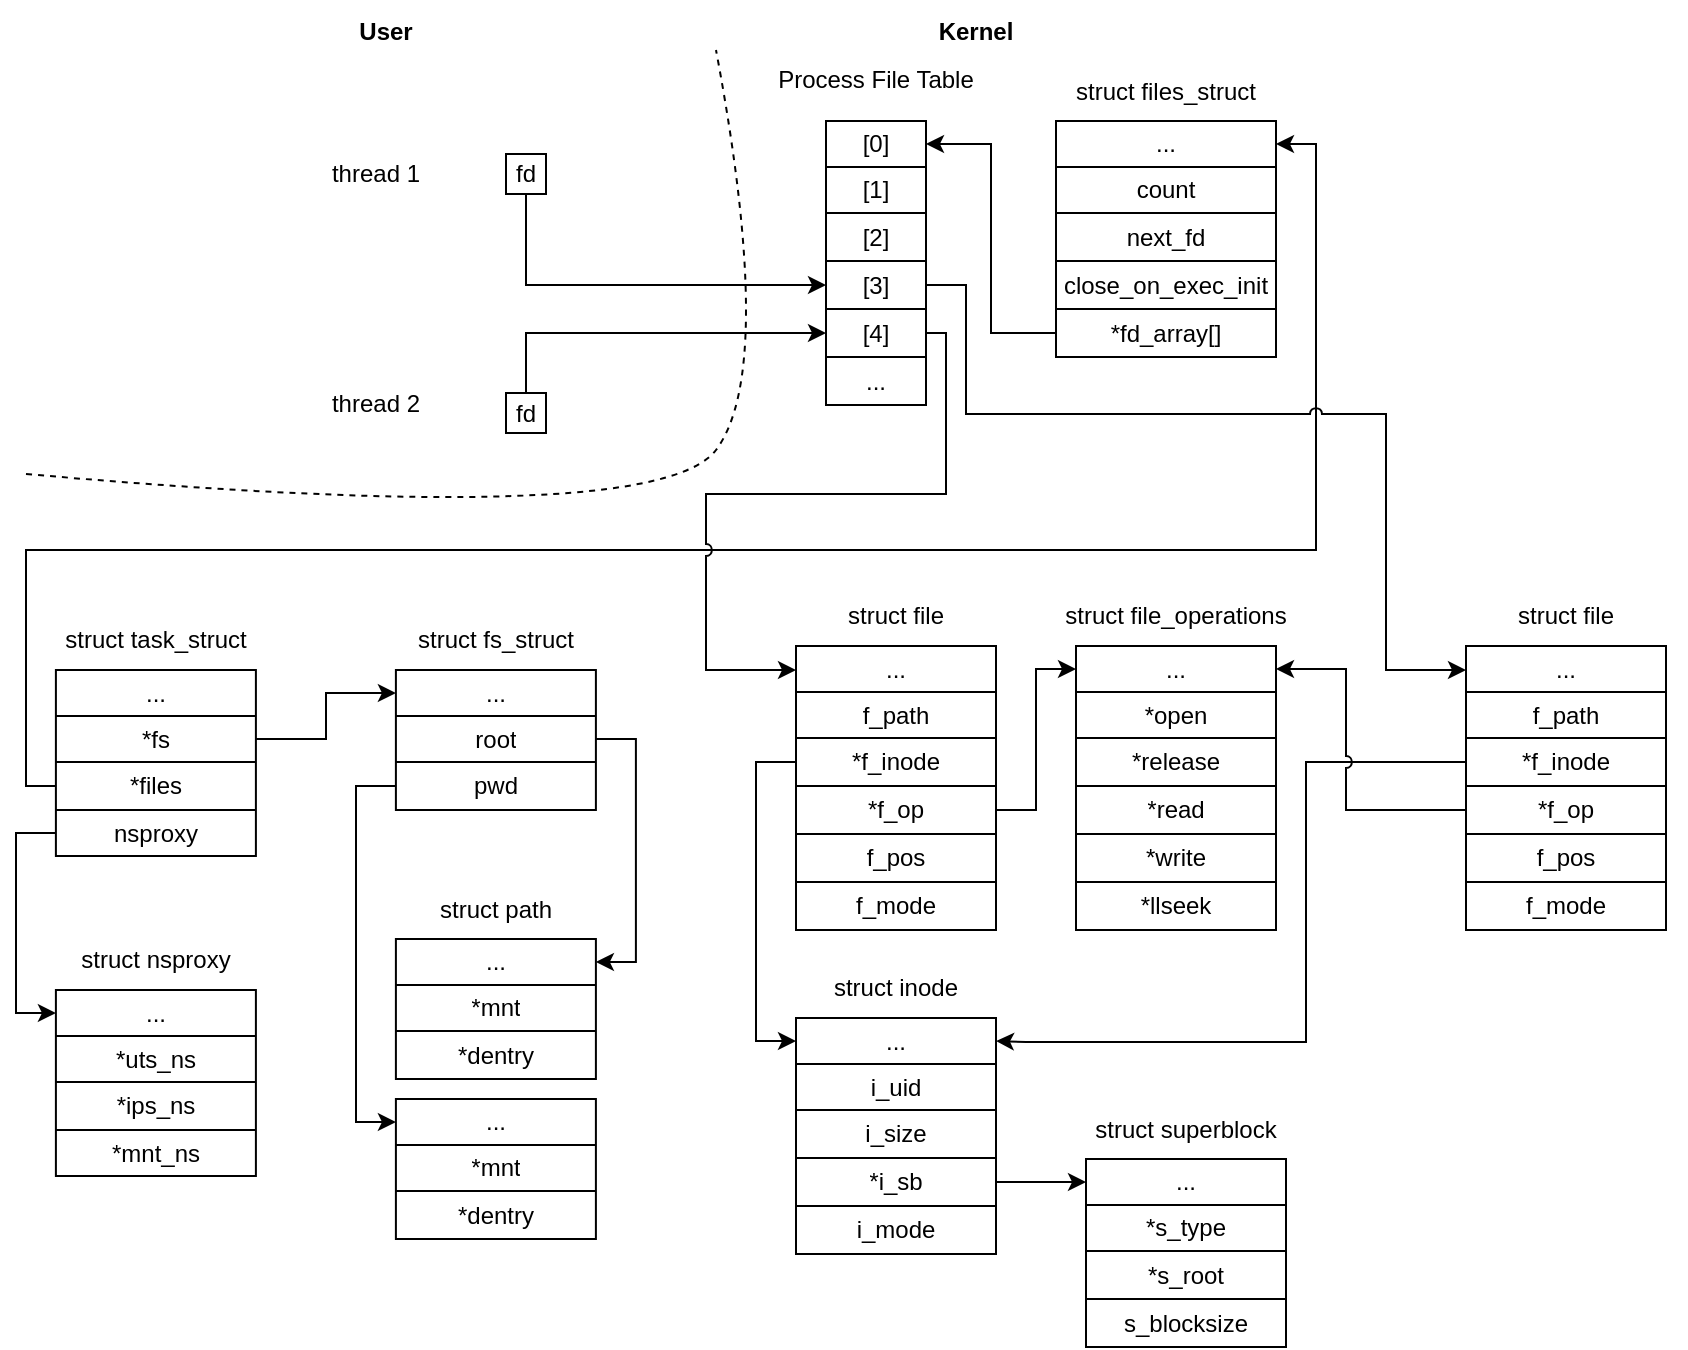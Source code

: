 <mxfile version="15.6.8" type="device"><diagram id="lR-8ZH4MJ4SmTnKjZWL9" name="Page-1"><mxGraphModel dx="595" dy="762" grid="1" gridSize="10" guides="1" tooltips="1" connect="1" arrows="1" fold="1" page="1" pageScale="1" pageWidth="827" pageHeight="1169" math="0" shadow="0"><root><mxCell id="0"/><mxCell id="1" parent="0"/><mxCell id="jBVqWGTFBtlpZ11zpMWf-3" value="" style="shape=table;html=1;whiteSpace=wrap;startSize=0;container=1;collapsible=0;childLayout=tableLayout;" vertex="1" parent="1"><mxGeometry x="974.95" y="358" width="100" height="93" as="geometry"/></mxCell><mxCell id="jBVqWGTFBtlpZ11zpMWf-4" style="shape=tableRow;horizontal=0;startSize=0;swimlaneHead=0;swimlaneBody=0;top=0;left=0;bottom=0;right=0;collapsible=0;dropTarget=0;fillColor=none;points=[[0,0.5],[1,0.5]];portConstraint=eastwest;" vertex="1" parent="jBVqWGTFBtlpZ11zpMWf-3"><mxGeometry width="100" height="23" as="geometry"/></mxCell><mxCell id="jBVqWGTFBtlpZ11zpMWf-5" value="..." style="shape=partialRectangle;html=1;whiteSpace=wrap;connectable=0;fillColor=none;top=0;left=0;bottom=0;right=0;overflow=hidden;" vertex="1" parent="jBVqWGTFBtlpZ11zpMWf-4"><mxGeometry width="100" height="23" as="geometry"><mxRectangle width="100" height="23" as="alternateBounds"/></mxGeometry></mxCell><mxCell id="jBVqWGTFBtlpZ11zpMWf-6" value="" style="shape=tableRow;horizontal=0;startSize=0;swimlaneHead=0;swimlaneBody=0;top=0;left=0;bottom=0;right=0;collapsible=0;dropTarget=0;fillColor=none;points=[[0,0.5],[1,0.5]];portConstraint=eastwest;" vertex="1" parent="jBVqWGTFBtlpZ11zpMWf-3"><mxGeometry y="23" width="100" height="23" as="geometry"/></mxCell><mxCell id="jBVqWGTFBtlpZ11zpMWf-7" value="*fs" style="shape=partialRectangle;html=1;whiteSpace=wrap;connectable=0;fillColor=none;top=0;left=0;bottom=0;right=0;overflow=hidden;" vertex="1" parent="jBVqWGTFBtlpZ11zpMWf-6"><mxGeometry width="100" height="23" as="geometry"><mxRectangle width="100" height="23" as="alternateBounds"/></mxGeometry></mxCell><mxCell id="jBVqWGTFBtlpZ11zpMWf-8" value="" style="shape=tableRow;horizontal=0;startSize=0;swimlaneHead=0;swimlaneBody=0;top=0;left=0;bottom=0;right=0;collapsible=0;dropTarget=0;fillColor=none;points=[[0,0.5],[1,0.5]];portConstraint=eastwest;" vertex="1" parent="jBVqWGTFBtlpZ11zpMWf-3"><mxGeometry y="46" width="100" height="24" as="geometry"/></mxCell><mxCell id="jBVqWGTFBtlpZ11zpMWf-9" value="*files" style="shape=partialRectangle;html=1;whiteSpace=wrap;connectable=0;fillColor=none;top=0;left=0;bottom=0;right=0;overflow=hidden;" vertex="1" parent="jBVqWGTFBtlpZ11zpMWf-8"><mxGeometry width="100" height="24" as="geometry"><mxRectangle width="100" height="24" as="alternateBounds"/></mxGeometry></mxCell><mxCell id="jBVqWGTFBtlpZ11zpMWf-10" value="" style="shape=tableRow;horizontal=0;startSize=0;swimlaneHead=0;swimlaneBody=0;top=0;left=0;bottom=0;right=0;collapsible=0;dropTarget=0;fillColor=none;points=[[0,0.5],[1,0.5]];portConstraint=eastwest;" vertex="1" parent="jBVqWGTFBtlpZ11zpMWf-3"><mxGeometry y="70" width="100" height="23" as="geometry"/></mxCell><mxCell id="jBVqWGTFBtlpZ11zpMWf-11" value="nsproxy" style="shape=partialRectangle;html=1;whiteSpace=wrap;connectable=0;fillColor=none;top=0;left=0;bottom=0;right=0;overflow=hidden;" vertex="1" parent="jBVqWGTFBtlpZ11zpMWf-10"><mxGeometry width="100" height="23" as="geometry"><mxRectangle width="100" height="23" as="alternateBounds"/></mxGeometry></mxCell><mxCell id="jBVqWGTFBtlpZ11zpMWf-12" value="struct task_struct" style="text;html=1;strokeColor=none;fillColor=none;align=center;verticalAlign=middle;whiteSpace=wrap;rounded=0;" vertex="1" parent="1"><mxGeometry x="964.95" y="328" width="120" height="30" as="geometry"/></mxCell><mxCell id="jBVqWGTFBtlpZ11zpMWf-13" value="" style="shape=table;html=1;whiteSpace=wrap;startSize=0;container=1;collapsible=0;childLayout=tableLayout;" vertex="1" parent="1"><mxGeometry x="974.95" y="518" width="100" height="93" as="geometry"/></mxCell><mxCell id="jBVqWGTFBtlpZ11zpMWf-14" style="shape=tableRow;horizontal=0;startSize=0;swimlaneHead=0;swimlaneBody=0;top=0;left=0;bottom=0;right=0;collapsible=0;dropTarget=0;fillColor=none;points=[[0,0.5],[1,0.5]];portConstraint=eastwest;" vertex="1" parent="jBVqWGTFBtlpZ11zpMWf-13"><mxGeometry width="100" height="23" as="geometry"/></mxCell><mxCell id="jBVqWGTFBtlpZ11zpMWf-15" value="..." style="shape=partialRectangle;html=1;whiteSpace=wrap;connectable=0;fillColor=none;top=0;left=0;bottom=0;right=0;overflow=hidden;" vertex="1" parent="jBVqWGTFBtlpZ11zpMWf-14"><mxGeometry width="100" height="23" as="geometry"><mxRectangle width="100" height="23" as="alternateBounds"/></mxGeometry></mxCell><mxCell id="jBVqWGTFBtlpZ11zpMWf-16" value="" style="shape=tableRow;horizontal=0;startSize=0;swimlaneHead=0;swimlaneBody=0;top=0;left=0;bottom=0;right=0;collapsible=0;dropTarget=0;fillColor=none;points=[[0,0.5],[1,0.5]];portConstraint=eastwest;" vertex="1" parent="jBVqWGTFBtlpZ11zpMWf-13"><mxGeometry y="23" width="100" height="23" as="geometry"/></mxCell><mxCell id="jBVqWGTFBtlpZ11zpMWf-17" value="*uts_ns" style="shape=partialRectangle;html=1;whiteSpace=wrap;connectable=0;fillColor=none;top=0;left=0;bottom=0;right=0;overflow=hidden;" vertex="1" parent="jBVqWGTFBtlpZ11zpMWf-16"><mxGeometry width="100" height="23" as="geometry"><mxRectangle width="100" height="23" as="alternateBounds"/></mxGeometry></mxCell><mxCell id="jBVqWGTFBtlpZ11zpMWf-18" value="" style="shape=tableRow;horizontal=0;startSize=0;swimlaneHead=0;swimlaneBody=0;top=0;left=0;bottom=0;right=0;collapsible=0;dropTarget=0;fillColor=none;points=[[0,0.5],[1,0.5]];portConstraint=eastwest;" vertex="1" parent="jBVqWGTFBtlpZ11zpMWf-13"><mxGeometry y="46" width="100" height="24" as="geometry"/></mxCell><mxCell id="jBVqWGTFBtlpZ11zpMWf-19" value="*ips_ns" style="shape=partialRectangle;html=1;whiteSpace=wrap;connectable=0;fillColor=none;top=0;left=0;bottom=0;right=0;overflow=hidden;" vertex="1" parent="jBVqWGTFBtlpZ11zpMWf-18"><mxGeometry width="100" height="24" as="geometry"><mxRectangle width="100" height="24" as="alternateBounds"/></mxGeometry></mxCell><mxCell id="jBVqWGTFBtlpZ11zpMWf-20" value="" style="shape=tableRow;horizontal=0;startSize=0;swimlaneHead=0;swimlaneBody=0;top=0;left=0;bottom=0;right=0;collapsible=0;dropTarget=0;fillColor=none;points=[[0,0.5],[1,0.5]];portConstraint=eastwest;" vertex="1" parent="jBVqWGTFBtlpZ11zpMWf-13"><mxGeometry y="70" width="100" height="23" as="geometry"/></mxCell><mxCell id="jBVqWGTFBtlpZ11zpMWf-21" value="*mnt_ns" style="shape=partialRectangle;html=1;whiteSpace=wrap;connectable=0;fillColor=none;top=0;left=0;bottom=0;right=0;overflow=hidden;" vertex="1" parent="jBVqWGTFBtlpZ11zpMWf-20"><mxGeometry width="100" height="23" as="geometry"><mxRectangle width="100" height="23" as="alternateBounds"/></mxGeometry></mxCell><mxCell id="jBVqWGTFBtlpZ11zpMWf-22" value="struct nsproxy" style="text;html=1;strokeColor=none;fillColor=none;align=center;verticalAlign=middle;whiteSpace=wrap;rounded=0;" vertex="1" parent="1"><mxGeometry x="964.95" y="488" width="120" height="30" as="geometry"/></mxCell><mxCell id="jBVqWGTFBtlpZ11zpMWf-23" style="edgeStyle=orthogonalEdgeStyle;rounded=0;orthogonalLoop=1;jettySize=auto;html=1;entryX=0;entryY=0.5;entryDx=0;entryDy=0;" edge="1" parent="1" source="jBVqWGTFBtlpZ11zpMWf-10" target="jBVqWGTFBtlpZ11zpMWf-14"><mxGeometry relative="1" as="geometry"/></mxCell><mxCell id="jBVqWGTFBtlpZ11zpMWf-24" value="" style="shape=table;html=1;whiteSpace=wrap;startSize=0;container=1;collapsible=0;childLayout=tableLayout;" vertex="1" parent="1"><mxGeometry x="1144.95" y="358" width="100" height="70" as="geometry"/></mxCell><mxCell id="jBVqWGTFBtlpZ11zpMWf-25" style="shape=tableRow;horizontal=0;startSize=0;swimlaneHead=0;swimlaneBody=0;top=0;left=0;bottom=0;right=0;collapsible=0;dropTarget=0;fillColor=none;points=[[0,0.5],[1,0.5]];portConstraint=eastwest;" vertex="1" parent="jBVqWGTFBtlpZ11zpMWf-24"><mxGeometry width="100" height="23" as="geometry"/></mxCell><mxCell id="jBVqWGTFBtlpZ11zpMWf-26" value="..." style="shape=partialRectangle;html=1;whiteSpace=wrap;connectable=0;fillColor=none;top=0;left=0;bottom=0;right=0;overflow=hidden;" vertex="1" parent="jBVqWGTFBtlpZ11zpMWf-25"><mxGeometry width="100" height="23" as="geometry"><mxRectangle width="100" height="23" as="alternateBounds"/></mxGeometry></mxCell><mxCell id="jBVqWGTFBtlpZ11zpMWf-27" value="" style="shape=tableRow;horizontal=0;startSize=0;swimlaneHead=0;swimlaneBody=0;top=0;left=0;bottom=0;right=0;collapsible=0;dropTarget=0;fillColor=none;points=[[0,0.5],[1,0.5]];portConstraint=eastwest;" vertex="1" parent="jBVqWGTFBtlpZ11zpMWf-24"><mxGeometry y="23" width="100" height="23" as="geometry"/></mxCell><mxCell id="jBVqWGTFBtlpZ11zpMWf-28" value="root" style="shape=partialRectangle;html=1;whiteSpace=wrap;connectable=0;fillColor=none;top=0;left=0;bottom=0;right=0;overflow=hidden;" vertex="1" parent="jBVqWGTFBtlpZ11zpMWf-27"><mxGeometry width="100" height="23" as="geometry"><mxRectangle width="100" height="23" as="alternateBounds"/></mxGeometry></mxCell><mxCell id="jBVqWGTFBtlpZ11zpMWf-29" value="" style="shape=tableRow;horizontal=0;startSize=0;swimlaneHead=0;swimlaneBody=0;top=0;left=0;bottom=0;right=0;collapsible=0;dropTarget=0;fillColor=none;points=[[0,0.5],[1,0.5]];portConstraint=eastwest;" vertex="1" parent="jBVqWGTFBtlpZ11zpMWf-24"><mxGeometry y="46" width="100" height="24" as="geometry"/></mxCell><mxCell id="jBVqWGTFBtlpZ11zpMWf-30" value="pwd" style="shape=partialRectangle;html=1;whiteSpace=wrap;connectable=0;fillColor=none;top=0;left=0;bottom=0;right=0;overflow=hidden;" vertex="1" parent="jBVqWGTFBtlpZ11zpMWf-29"><mxGeometry width="100" height="24" as="geometry"><mxRectangle width="100" height="24" as="alternateBounds"/></mxGeometry></mxCell><mxCell id="jBVqWGTFBtlpZ11zpMWf-31" value="struct fs_struct" style="text;html=1;strokeColor=none;fillColor=none;align=center;verticalAlign=middle;whiteSpace=wrap;rounded=0;" vertex="1" parent="1"><mxGeometry x="1134.95" y="328" width="120" height="30" as="geometry"/></mxCell><mxCell id="jBVqWGTFBtlpZ11zpMWf-32" style="edgeStyle=orthogonalEdgeStyle;rounded=0;orthogonalLoop=1;jettySize=auto;html=1;entryX=0;entryY=0.5;entryDx=0;entryDy=0;" edge="1" parent="1" source="jBVqWGTFBtlpZ11zpMWf-6" target="jBVqWGTFBtlpZ11zpMWf-25"><mxGeometry relative="1" as="geometry"/></mxCell><mxCell id="jBVqWGTFBtlpZ11zpMWf-33" value="" style="shape=table;html=1;whiteSpace=wrap;startSize=0;container=1;collapsible=0;childLayout=tableLayout;" vertex="1" parent="1"><mxGeometry x="1144.95" y="492.5" width="100" height="70" as="geometry"/></mxCell><mxCell id="jBVqWGTFBtlpZ11zpMWf-34" style="shape=tableRow;horizontal=0;startSize=0;swimlaneHead=0;swimlaneBody=0;top=0;left=0;bottom=0;right=0;collapsible=0;dropTarget=0;fillColor=none;points=[[0,0.5],[1,0.5]];portConstraint=eastwest;" vertex="1" parent="jBVqWGTFBtlpZ11zpMWf-33"><mxGeometry width="100" height="23" as="geometry"/></mxCell><mxCell id="jBVqWGTFBtlpZ11zpMWf-35" value="..." style="shape=partialRectangle;html=1;whiteSpace=wrap;connectable=0;fillColor=none;top=0;left=0;bottom=0;right=0;overflow=hidden;" vertex="1" parent="jBVqWGTFBtlpZ11zpMWf-34"><mxGeometry width="100" height="23" as="geometry"><mxRectangle width="100" height="23" as="alternateBounds"/></mxGeometry></mxCell><mxCell id="jBVqWGTFBtlpZ11zpMWf-36" value="" style="shape=tableRow;horizontal=0;startSize=0;swimlaneHead=0;swimlaneBody=0;top=0;left=0;bottom=0;right=0;collapsible=0;dropTarget=0;fillColor=none;points=[[0,0.5],[1,0.5]];portConstraint=eastwest;" vertex="1" parent="jBVqWGTFBtlpZ11zpMWf-33"><mxGeometry y="23" width="100" height="23" as="geometry"/></mxCell><mxCell id="jBVqWGTFBtlpZ11zpMWf-37" value="*mnt" style="shape=partialRectangle;html=1;whiteSpace=wrap;connectable=0;fillColor=none;top=0;left=0;bottom=0;right=0;overflow=hidden;" vertex="1" parent="jBVqWGTFBtlpZ11zpMWf-36"><mxGeometry width="100" height="23" as="geometry"><mxRectangle width="100" height="23" as="alternateBounds"/></mxGeometry></mxCell><mxCell id="jBVqWGTFBtlpZ11zpMWf-38" value="" style="shape=tableRow;horizontal=0;startSize=0;swimlaneHead=0;swimlaneBody=0;top=0;left=0;bottom=0;right=0;collapsible=0;dropTarget=0;fillColor=none;points=[[0,0.5],[1,0.5]];portConstraint=eastwest;" vertex="1" parent="jBVqWGTFBtlpZ11zpMWf-33"><mxGeometry y="46" width="100" height="24" as="geometry"/></mxCell><mxCell id="jBVqWGTFBtlpZ11zpMWf-39" value="*dentry" style="shape=partialRectangle;html=1;whiteSpace=wrap;connectable=0;fillColor=none;top=0;left=0;bottom=0;right=0;overflow=hidden;" vertex="1" parent="jBVqWGTFBtlpZ11zpMWf-38"><mxGeometry width="100" height="24" as="geometry"><mxRectangle width="100" height="24" as="alternateBounds"/></mxGeometry></mxCell><mxCell id="jBVqWGTFBtlpZ11zpMWf-40" value="struct path" style="text;html=1;strokeColor=none;fillColor=none;align=center;verticalAlign=middle;whiteSpace=wrap;rounded=0;" vertex="1" parent="1"><mxGeometry x="1134.95" y="462.5" width="120" height="30" as="geometry"/></mxCell><mxCell id="jBVqWGTFBtlpZ11zpMWf-41" value="" style="shape=table;html=1;whiteSpace=wrap;startSize=0;container=1;collapsible=0;childLayout=tableLayout;" vertex="1" parent="1"><mxGeometry x="1144.95" y="572.5" width="100" height="70" as="geometry"/></mxCell><mxCell id="jBVqWGTFBtlpZ11zpMWf-42" style="shape=tableRow;horizontal=0;startSize=0;swimlaneHead=0;swimlaneBody=0;top=0;left=0;bottom=0;right=0;collapsible=0;dropTarget=0;fillColor=none;points=[[0,0.5],[1,0.5]];portConstraint=eastwest;" vertex="1" parent="jBVqWGTFBtlpZ11zpMWf-41"><mxGeometry width="100" height="23" as="geometry"/></mxCell><mxCell id="jBVqWGTFBtlpZ11zpMWf-43" value="..." style="shape=partialRectangle;html=1;whiteSpace=wrap;connectable=0;fillColor=none;top=0;left=0;bottom=0;right=0;overflow=hidden;" vertex="1" parent="jBVqWGTFBtlpZ11zpMWf-42"><mxGeometry width="100" height="23" as="geometry"><mxRectangle width="100" height="23" as="alternateBounds"/></mxGeometry></mxCell><mxCell id="jBVqWGTFBtlpZ11zpMWf-44" value="" style="shape=tableRow;horizontal=0;startSize=0;swimlaneHead=0;swimlaneBody=0;top=0;left=0;bottom=0;right=0;collapsible=0;dropTarget=0;fillColor=none;points=[[0,0.5],[1,0.5]];portConstraint=eastwest;" vertex="1" parent="jBVqWGTFBtlpZ11zpMWf-41"><mxGeometry y="23" width="100" height="23" as="geometry"/></mxCell><mxCell id="jBVqWGTFBtlpZ11zpMWf-45" value="*mnt" style="shape=partialRectangle;html=1;whiteSpace=wrap;connectable=0;fillColor=none;top=0;left=0;bottom=0;right=0;overflow=hidden;" vertex="1" parent="jBVqWGTFBtlpZ11zpMWf-44"><mxGeometry width="100" height="23" as="geometry"><mxRectangle width="100" height="23" as="alternateBounds"/></mxGeometry></mxCell><mxCell id="jBVqWGTFBtlpZ11zpMWf-46" value="" style="shape=tableRow;horizontal=0;startSize=0;swimlaneHead=0;swimlaneBody=0;top=0;left=0;bottom=0;right=0;collapsible=0;dropTarget=0;fillColor=none;points=[[0,0.5],[1,0.5]];portConstraint=eastwest;" vertex="1" parent="jBVqWGTFBtlpZ11zpMWf-41"><mxGeometry y="46" width="100" height="24" as="geometry"/></mxCell><mxCell id="jBVqWGTFBtlpZ11zpMWf-47" value="*dentry" style="shape=partialRectangle;html=1;whiteSpace=wrap;connectable=0;fillColor=none;top=0;left=0;bottom=0;right=0;overflow=hidden;" vertex="1" parent="jBVqWGTFBtlpZ11zpMWf-46"><mxGeometry width="100" height="24" as="geometry"><mxRectangle width="100" height="24" as="alternateBounds"/></mxGeometry></mxCell><mxCell id="jBVqWGTFBtlpZ11zpMWf-48" value="" style="shape=table;html=1;whiteSpace=wrap;startSize=0;container=1;collapsible=0;childLayout=tableLayout;" vertex="1" parent="1"><mxGeometry x="1475" y="83.5" width="110" height="118" as="geometry"/></mxCell><mxCell id="jBVqWGTFBtlpZ11zpMWf-49" style="shape=tableRow;horizontal=0;startSize=0;swimlaneHead=0;swimlaneBody=0;top=0;left=0;bottom=0;right=0;collapsible=0;dropTarget=0;fillColor=none;points=[[0,0.5],[1,0.5]];portConstraint=eastwest;" vertex="1" parent="jBVqWGTFBtlpZ11zpMWf-48"><mxGeometry width="110" height="23" as="geometry"/></mxCell><mxCell id="jBVqWGTFBtlpZ11zpMWf-50" value="..." style="shape=partialRectangle;html=1;whiteSpace=wrap;connectable=0;fillColor=none;top=0;left=0;bottom=0;right=0;overflow=hidden;" vertex="1" parent="jBVqWGTFBtlpZ11zpMWf-49"><mxGeometry width="110" height="23" as="geometry"><mxRectangle width="110" height="23" as="alternateBounds"/></mxGeometry></mxCell><mxCell id="jBVqWGTFBtlpZ11zpMWf-51" value="" style="shape=tableRow;horizontal=0;startSize=0;swimlaneHead=0;swimlaneBody=0;top=0;left=0;bottom=0;right=0;collapsible=0;dropTarget=0;fillColor=none;points=[[0,0.5],[1,0.5]];portConstraint=eastwest;" vertex="1" parent="jBVqWGTFBtlpZ11zpMWf-48"><mxGeometry y="23" width="110" height="23" as="geometry"/></mxCell><mxCell id="jBVqWGTFBtlpZ11zpMWf-52" value="count" style="shape=partialRectangle;html=1;whiteSpace=wrap;connectable=0;fillColor=none;top=0;left=0;bottom=0;right=0;overflow=hidden;" vertex="1" parent="jBVqWGTFBtlpZ11zpMWf-51"><mxGeometry width="110" height="23" as="geometry"><mxRectangle width="110" height="23" as="alternateBounds"/></mxGeometry></mxCell><mxCell id="jBVqWGTFBtlpZ11zpMWf-53" value="" style="shape=tableRow;horizontal=0;startSize=0;swimlaneHead=0;swimlaneBody=0;top=0;left=0;bottom=0;right=0;collapsible=0;dropTarget=0;fillColor=none;points=[[0,0.5],[1,0.5]];portConstraint=eastwest;" vertex="1" parent="jBVqWGTFBtlpZ11zpMWf-48"><mxGeometry y="46" width="110" height="24" as="geometry"/></mxCell><mxCell id="jBVqWGTFBtlpZ11zpMWf-54" value="next_fd" style="shape=partialRectangle;html=1;whiteSpace=wrap;connectable=0;fillColor=none;top=0;left=0;bottom=0;right=0;overflow=hidden;" vertex="1" parent="jBVqWGTFBtlpZ11zpMWf-53"><mxGeometry width="110" height="24" as="geometry"><mxRectangle width="110" height="24" as="alternateBounds"/></mxGeometry></mxCell><mxCell id="jBVqWGTFBtlpZ11zpMWf-55" style="shape=tableRow;horizontal=0;startSize=0;swimlaneHead=0;swimlaneBody=0;top=0;left=0;bottom=0;right=0;collapsible=0;dropTarget=0;fillColor=none;points=[[0,0.5],[1,0.5]];portConstraint=eastwest;" vertex="1" parent="jBVqWGTFBtlpZ11zpMWf-48"><mxGeometry y="70" width="110" height="24" as="geometry"/></mxCell><mxCell id="jBVqWGTFBtlpZ11zpMWf-56" value="close_on_exec_init" style="shape=partialRectangle;html=1;whiteSpace=wrap;connectable=0;fillColor=none;top=0;left=0;bottom=0;right=0;overflow=hidden;" vertex="1" parent="jBVqWGTFBtlpZ11zpMWf-55"><mxGeometry width="110" height="24" as="geometry"><mxRectangle width="110" height="24" as="alternateBounds"/></mxGeometry></mxCell><mxCell id="jBVqWGTFBtlpZ11zpMWf-57" style="shape=tableRow;horizontal=0;startSize=0;swimlaneHead=0;swimlaneBody=0;top=0;left=0;bottom=0;right=0;collapsible=0;dropTarget=0;fillColor=none;points=[[0,0.5],[1,0.5]];portConstraint=eastwest;" vertex="1" parent="jBVqWGTFBtlpZ11zpMWf-48"><mxGeometry y="94" width="110" height="24" as="geometry"/></mxCell><mxCell id="jBVqWGTFBtlpZ11zpMWf-58" value="*fd_array[]" style="shape=partialRectangle;html=1;whiteSpace=wrap;connectable=0;fillColor=none;top=0;left=0;bottom=0;right=0;overflow=hidden;" vertex="1" parent="jBVqWGTFBtlpZ11zpMWf-57"><mxGeometry width="110" height="24" as="geometry"><mxRectangle width="110" height="24" as="alternateBounds"/></mxGeometry></mxCell><mxCell id="jBVqWGTFBtlpZ11zpMWf-59" value="struct files_struct" style="text;html=1;strokeColor=none;fillColor=none;align=center;verticalAlign=middle;whiteSpace=wrap;rounded=0;" vertex="1" parent="1"><mxGeometry x="1475" y="53.5" width="110" height="30" as="geometry"/></mxCell><mxCell id="jBVqWGTFBtlpZ11zpMWf-60" value="" style="shape=table;html=1;whiteSpace=wrap;startSize=0;container=1;collapsible=0;childLayout=tableLayout;" vertex="1" parent="1"><mxGeometry x="1345" y="346" width="100" height="142" as="geometry"/></mxCell><mxCell id="jBVqWGTFBtlpZ11zpMWf-61" style="shape=tableRow;horizontal=0;startSize=0;swimlaneHead=0;swimlaneBody=0;top=0;left=0;bottom=0;right=0;collapsible=0;dropTarget=0;fillColor=none;points=[[0,0.5],[1,0.5]];portConstraint=eastwest;" vertex="1" parent="jBVqWGTFBtlpZ11zpMWf-60"><mxGeometry width="100" height="23" as="geometry"/></mxCell><mxCell id="jBVqWGTFBtlpZ11zpMWf-62" value="..." style="shape=partialRectangle;html=1;whiteSpace=wrap;connectable=0;fillColor=none;top=0;left=0;bottom=0;right=0;overflow=hidden;" vertex="1" parent="jBVqWGTFBtlpZ11zpMWf-61"><mxGeometry width="100" height="23" as="geometry"><mxRectangle width="100" height="23" as="alternateBounds"/></mxGeometry></mxCell><mxCell id="jBVqWGTFBtlpZ11zpMWf-63" value="" style="shape=tableRow;horizontal=0;startSize=0;swimlaneHead=0;swimlaneBody=0;top=0;left=0;bottom=0;right=0;collapsible=0;dropTarget=0;fillColor=none;points=[[0,0.5],[1,0.5]];portConstraint=eastwest;" vertex="1" parent="jBVqWGTFBtlpZ11zpMWf-60"><mxGeometry y="23" width="100" height="23" as="geometry"/></mxCell><mxCell id="jBVqWGTFBtlpZ11zpMWf-64" value="f_path" style="shape=partialRectangle;html=1;whiteSpace=wrap;connectable=0;fillColor=none;top=0;left=0;bottom=0;right=0;overflow=hidden;" vertex="1" parent="jBVqWGTFBtlpZ11zpMWf-63"><mxGeometry width="100" height="23" as="geometry"><mxRectangle width="100" height="23" as="alternateBounds"/></mxGeometry></mxCell><mxCell id="jBVqWGTFBtlpZ11zpMWf-65" value="" style="shape=tableRow;horizontal=0;startSize=0;swimlaneHead=0;swimlaneBody=0;top=0;left=0;bottom=0;right=0;collapsible=0;dropTarget=0;fillColor=none;points=[[0,0.5],[1,0.5]];portConstraint=eastwest;" vertex="1" parent="jBVqWGTFBtlpZ11zpMWf-60"><mxGeometry y="46" width="100" height="24" as="geometry"/></mxCell><mxCell id="jBVqWGTFBtlpZ11zpMWf-66" value="*f_inode" style="shape=partialRectangle;html=1;whiteSpace=wrap;connectable=0;fillColor=none;top=0;left=0;bottom=0;right=0;overflow=hidden;" vertex="1" parent="jBVqWGTFBtlpZ11zpMWf-65"><mxGeometry width="100" height="24" as="geometry"><mxRectangle width="100" height="24" as="alternateBounds"/></mxGeometry></mxCell><mxCell id="jBVqWGTFBtlpZ11zpMWf-67" style="shape=tableRow;horizontal=0;startSize=0;swimlaneHead=0;swimlaneBody=0;top=0;left=0;bottom=0;right=0;collapsible=0;dropTarget=0;fillColor=none;points=[[0,0.5],[1,0.5]];portConstraint=eastwest;" vertex="1" parent="jBVqWGTFBtlpZ11zpMWf-60"><mxGeometry y="70" width="100" height="24" as="geometry"/></mxCell><mxCell id="jBVqWGTFBtlpZ11zpMWf-68" value="*f_op" style="shape=partialRectangle;html=1;whiteSpace=wrap;connectable=0;fillColor=none;top=0;left=0;bottom=0;right=0;overflow=hidden;" vertex="1" parent="jBVqWGTFBtlpZ11zpMWf-67"><mxGeometry width="100" height="24" as="geometry"><mxRectangle width="100" height="24" as="alternateBounds"/></mxGeometry></mxCell><mxCell id="jBVqWGTFBtlpZ11zpMWf-69" style="shape=tableRow;horizontal=0;startSize=0;swimlaneHead=0;swimlaneBody=0;top=0;left=0;bottom=0;right=0;collapsible=0;dropTarget=0;fillColor=none;points=[[0,0.5],[1,0.5]];portConstraint=eastwest;" vertex="1" parent="jBVqWGTFBtlpZ11zpMWf-60"><mxGeometry y="94" width="100" height="24" as="geometry"/></mxCell><mxCell id="jBVqWGTFBtlpZ11zpMWf-70" value="f_pos" style="shape=partialRectangle;html=1;whiteSpace=wrap;connectable=0;fillColor=none;top=0;left=0;bottom=0;right=0;overflow=hidden;" vertex="1" parent="jBVqWGTFBtlpZ11zpMWf-69"><mxGeometry width="100" height="24" as="geometry"><mxRectangle width="100" height="24" as="alternateBounds"/></mxGeometry></mxCell><mxCell id="jBVqWGTFBtlpZ11zpMWf-71" style="shape=tableRow;horizontal=0;startSize=0;swimlaneHead=0;swimlaneBody=0;top=0;left=0;bottom=0;right=0;collapsible=0;dropTarget=0;fillColor=none;points=[[0,0.5],[1,0.5]];portConstraint=eastwest;" vertex="1" parent="jBVqWGTFBtlpZ11zpMWf-60"><mxGeometry y="118" width="100" height="24" as="geometry"/></mxCell><mxCell id="jBVqWGTFBtlpZ11zpMWf-72" value="f_mode" style="shape=partialRectangle;html=1;whiteSpace=wrap;connectable=0;fillColor=none;top=0;left=0;bottom=0;right=0;overflow=hidden;" vertex="1" parent="jBVqWGTFBtlpZ11zpMWf-71"><mxGeometry width="100" height="24" as="geometry"><mxRectangle width="100" height="24" as="alternateBounds"/></mxGeometry></mxCell><mxCell id="jBVqWGTFBtlpZ11zpMWf-73" value="struct file" style="text;html=1;strokeColor=none;fillColor=none;align=center;verticalAlign=middle;whiteSpace=wrap;rounded=0;" vertex="1" parent="1"><mxGeometry x="1335" y="316" width="120" height="30" as="geometry"/></mxCell><mxCell id="jBVqWGTFBtlpZ11zpMWf-74" value="" style="shape=table;html=1;whiteSpace=wrap;startSize=0;container=1;collapsible=0;childLayout=tableLayout;" vertex="1" parent="1"><mxGeometry x="1345" y="532" width="100" height="118" as="geometry"/></mxCell><mxCell id="jBVqWGTFBtlpZ11zpMWf-75" style="shape=tableRow;horizontal=0;startSize=0;swimlaneHead=0;swimlaneBody=0;top=0;left=0;bottom=0;right=0;collapsible=0;dropTarget=0;fillColor=none;points=[[0,0.5],[1,0.5]];portConstraint=eastwest;" vertex="1" parent="jBVqWGTFBtlpZ11zpMWf-74"><mxGeometry width="100" height="23" as="geometry"/></mxCell><mxCell id="jBVqWGTFBtlpZ11zpMWf-76" value="..." style="shape=partialRectangle;html=1;whiteSpace=wrap;connectable=0;fillColor=none;top=0;left=0;bottom=0;right=0;overflow=hidden;" vertex="1" parent="jBVqWGTFBtlpZ11zpMWf-75"><mxGeometry width="100" height="23" as="geometry"><mxRectangle width="100" height="23" as="alternateBounds"/></mxGeometry></mxCell><mxCell id="jBVqWGTFBtlpZ11zpMWf-77" value="" style="shape=tableRow;horizontal=0;startSize=0;swimlaneHead=0;swimlaneBody=0;top=0;left=0;bottom=0;right=0;collapsible=0;dropTarget=0;fillColor=none;points=[[0,0.5],[1,0.5]];portConstraint=eastwest;" vertex="1" parent="jBVqWGTFBtlpZ11zpMWf-74"><mxGeometry y="23" width="100" height="23" as="geometry"/></mxCell><mxCell id="jBVqWGTFBtlpZ11zpMWf-78" value="i_uid" style="shape=partialRectangle;html=1;whiteSpace=wrap;connectable=0;fillColor=none;top=0;left=0;bottom=0;right=0;overflow=hidden;" vertex="1" parent="jBVqWGTFBtlpZ11zpMWf-77"><mxGeometry width="100" height="23" as="geometry"><mxRectangle width="100" height="23" as="alternateBounds"/></mxGeometry></mxCell><mxCell id="jBVqWGTFBtlpZ11zpMWf-79" value="" style="shape=tableRow;horizontal=0;startSize=0;swimlaneHead=0;swimlaneBody=0;top=0;left=0;bottom=0;right=0;collapsible=0;dropTarget=0;fillColor=none;points=[[0,0.5],[1,0.5]];portConstraint=eastwest;" vertex="1" parent="jBVqWGTFBtlpZ11zpMWf-74"><mxGeometry y="46" width="100" height="24" as="geometry"/></mxCell><mxCell id="jBVqWGTFBtlpZ11zpMWf-80" value="i_size" style="shape=partialRectangle;html=1;whiteSpace=wrap;connectable=0;fillColor=none;top=0;left=0;bottom=0;right=0;overflow=hidden;" vertex="1" parent="jBVqWGTFBtlpZ11zpMWf-79"><mxGeometry width="100" height="24" as="geometry"><mxRectangle width="100" height="24" as="alternateBounds"/></mxGeometry></mxCell><mxCell id="jBVqWGTFBtlpZ11zpMWf-81" style="shape=tableRow;horizontal=0;startSize=0;swimlaneHead=0;swimlaneBody=0;top=0;left=0;bottom=0;right=0;collapsible=0;dropTarget=0;fillColor=none;points=[[0,0.5],[1,0.5]];portConstraint=eastwest;" vertex="1" parent="jBVqWGTFBtlpZ11zpMWf-74"><mxGeometry y="70" width="100" height="24" as="geometry"/></mxCell><mxCell id="jBVqWGTFBtlpZ11zpMWf-82" value="*i_sb" style="shape=partialRectangle;html=1;whiteSpace=wrap;connectable=0;fillColor=none;top=0;left=0;bottom=0;right=0;overflow=hidden;" vertex="1" parent="jBVqWGTFBtlpZ11zpMWf-81"><mxGeometry width="100" height="24" as="geometry"><mxRectangle width="100" height="24" as="alternateBounds"/></mxGeometry></mxCell><mxCell id="jBVqWGTFBtlpZ11zpMWf-83" style="shape=tableRow;horizontal=0;startSize=0;swimlaneHead=0;swimlaneBody=0;top=0;left=0;bottom=0;right=0;collapsible=0;dropTarget=0;fillColor=none;points=[[0,0.5],[1,0.5]];portConstraint=eastwest;" vertex="1" parent="jBVqWGTFBtlpZ11zpMWf-74"><mxGeometry y="94" width="100" height="24" as="geometry"/></mxCell><mxCell id="jBVqWGTFBtlpZ11zpMWf-84" value="i_mode" style="shape=partialRectangle;html=1;whiteSpace=wrap;connectable=0;fillColor=none;top=0;left=0;bottom=0;right=0;overflow=hidden;" vertex="1" parent="jBVqWGTFBtlpZ11zpMWf-83"><mxGeometry width="100" height="24" as="geometry"><mxRectangle width="100" height="24" as="alternateBounds"/></mxGeometry></mxCell><mxCell id="jBVqWGTFBtlpZ11zpMWf-85" value="struct inode" style="text;html=1;strokeColor=none;fillColor=none;align=center;verticalAlign=middle;whiteSpace=wrap;rounded=0;" vertex="1" parent="1"><mxGeometry x="1335" y="502" width="120" height="30" as="geometry"/></mxCell><mxCell id="jBVqWGTFBtlpZ11zpMWf-86" value="" style="shape=table;html=1;whiteSpace=wrap;startSize=0;container=1;collapsible=0;childLayout=tableLayout;" vertex="1" parent="1"><mxGeometry x="1490" y="602.5" width="100" height="94" as="geometry"/></mxCell><mxCell id="jBVqWGTFBtlpZ11zpMWf-87" style="shape=tableRow;horizontal=0;startSize=0;swimlaneHead=0;swimlaneBody=0;top=0;left=0;bottom=0;right=0;collapsible=0;dropTarget=0;fillColor=none;points=[[0,0.5],[1,0.5]];portConstraint=eastwest;" vertex="1" parent="jBVqWGTFBtlpZ11zpMWf-86"><mxGeometry width="100" height="23" as="geometry"/></mxCell><mxCell id="jBVqWGTFBtlpZ11zpMWf-88" value="..." style="shape=partialRectangle;html=1;whiteSpace=wrap;connectable=0;fillColor=none;top=0;left=0;bottom=0;right=0;overflow=hidden;" vertex="1" parent="jBVqWGTFBtlpZ11zpMWf-87"><mxGeometry width="100" height="23" as="geometry"><mxRectangle width="100" height="23" as="alternateBounds"/></mxGeometry></mxCell><mxCell id="jBVqWGTFBtlpZ11zpMWf-89" value="" style="shape=tableRow;horizontal=0;startSize=0;swimlaneHead=0;swimlaneBody=0;top=0;left=0;bottom=0;right=0;collapsible=0;dropTarget=0;fillColor=none;points=[[0,0.5],[1,0.5]];portConstraint=eastwest;" vertex="1" parent="jBVqWGTFBtlpZ11zpMWf-86"><mxGeometry y="23" width="100" height="23" as="geometry"/></mxCell><mxCell id="jBVqWGTFBtlpZ11zpMWf-90" value="*s_type" style="shape=partialRectangle;html=1;whiteSpace=wrap;connectable=0;fillColor=none;top=0;left=0;bottom=0;right=0;overflow=hidden;" vertex="1" parent="jBVqWGTFBtlpZ11zpMWf-89"><mxGeometry width="100" height="23" as="geometry"><mxRectangle width="100" height="23" as="alternateBounds"/></mxGeometry></mxCell><mxCell id="jBVqWGTFBtlpZ11zpMWf-91" value="" style="shape=tableRow;horizontal=0;startSize=0;swimlaneHead=0;swimlaneBody=0;top=0;left=0;bottom=0;right=0;collapsible=0;dropTarget=0;fillColor=none;points=[[0,0.5],[1,0.5]];portConstraint=eastwest;" vertex="1" parent="jBVqWGTFBtlpZ11zpMWf-86"><mxGeometry y="46" width="100" height="24" as="geometry"/></mxCell><mxCell id="jBVqWGTFBtlpZ11zpMWf-92" value="*s_root" style="shape=partialRectangle;html=1;whiteSpace=wrap;connectable=0;fillColor=none;top=0;left=0;bottom=0;right=0;overflow=hidden;" vertex="1" parent="jBVqWGTFBtlpZ11zpMWf-91"><mxGeometry width="100" height="24" as="geometry"><mxRectangle width="100" height="24" as="alternateBounds"/></mxGeometry></mxCell><mxCell id="jBVqWGTFBtlpZ11zpMWf-93" style="shape=tableRow;horizontal=0;startSize=0;swimlaneHead=0;swimlaneBody=0;top=0;left=0;bottom=0;right=0;collapsible=0;dropTarget=0;fillColor=none;points=[[0,0.5],[1,0.5]];portConstraint=eastwest;" vertex="1" parent="jBVqWGTFBtlpZ11zpMWf-86"><mxGeometry y="70" width="100" height="24" as="geometry"/></mxCell><mxCell id="jBVqWGTFBtlpZ11zpMWf-94" value="s_blocksize" style="shape=partialRectangle;html=1;whiteSpace=wrap;connectable=0;fillColor=none;top=0;left=0;bottom=0;right=0;overflow=hidden;" vertex="1" parent="jBVqWGTFBtlpZ11zpMWf-93"><mxGeometry width="100" height="24" as="geometry"><mxRectangle width="100" height="24" as="alternateBounds"/></mxGeometry></mxCell><mxCell id="jBVqWGTFBtlpZ11zpMWf-95" value="struct superblock" style="text;html=1;strokeColor=none;fillColor=none;align=center;verticalAlign=middle;whiteSpace=wrap;rounded=0;" vertex="1" parent="1"><mxGeometry x="1480" y="572.5" width="120" height="30" as="geometry"/></mxCell><mxCell id="jBVqWGTFBtlpZ11zpMWf-96" value="" style="shape=table;html=1;whiteSpace=wrap;startSize=0;container=1;collapsible=0;childLayout=tableLayout;" vertex="1" parent="1"><mxGeometry x="1485" y="346" width="100" height="142" as="geometry"/></mxCell><mxCell id="jBVqWGTFBtlpZ11zpMWf-97" style="shape=tableRow;horizontal=0;startSize=0;swimlaneHead=0;swimlaneBody=0;top=0;left=0;bottom=0;right=0;collapsible=0;dropTarget=0;fillColor=none;points=[[0,0.5],[1,0.5]];portConstraint=eastwest;" vertex="1" parent="jBVqWGTFBtlpZ11zpMWf-96"><mxGeometry width="100" height="23" as="geometry"/></mxCell><mxCell id="jBVqWGTFBtlpZ11zpMWf-98" value="..." style="shape=partialRectangle;html=1;whiteSpace=wrap;connectable=0;fillColor=none;top=0;left=0;bottom=0;right=0;overflow=hidden;" vertex="1" parent="jBVqWGTFBtlpZ11zpMWf-97"><mxGeometry width="100" height="23" as="geometry"><mxRectangle width="100" height="23" as="alternateBounds"/></mxGeometry></mxCell><mxCell id="jBVqWGTFBtlpZ11zpMWf-99" value="" style="shape=tableRow;horizontal=0;startSize=0;swimlaneHead=0;swimlaneBody=0;top=0;left=0;bottom=0;right=0;collapsible=0;dropTarget=0;fillColor=none;points=[[0,0.5],[1,0.5]];portConstraint=eastwest;" vertex="1" parent="jBVqWGTFBtlpZ11zpMWf-96"><mxGeometry y="23" width="100" height="23" as="geometry"/></mxCell><mxCell id="jBVqWGTFBtlpZ11zpMWf-100" value="*open" style="shape=partialRectangle;html=1;whiteSpace=wrap;connectable=0;fillColor=none;top=0;left=0;bottom=0;right=0;overflow=hidden;" vertex="1" parent="jBVqWGTFBtlpZ11zpMWf-99"><mxGeometry width="100" height="23" as="geometry"><mxRectangle width="100" height="23" as="alternateBounds"/></mxGeometry></mxCell><mxCell id="jBVqWGTFBtlpZ11zpMWf-101" value="" style="shape=tableRow;horizontal=0;startSize=0;swimlaneHead=0;swimlaneBody=0;top=0;left=0;bottom=0;right=0;collapsible=0;dropTarget=0;fillColor=none;points=[[0,0.5],[1,0.5]];portConstraint=eastwest;" vertex="1" parent="jBVqWGTFBtlpZ11zpMWf-96"><mxGeometry y="46" width="100" height="24" as="geometry"/></mxCell><mxCell id="jBVqWGTFBtlpZ11zpMWf-102" value="*release" style="shape=partialRectangle;html=1;whiteSpace=wrap;connectable=0;fillColor=none;top=0;left=0;bottom=0;right=0;overflow=hidden;" vertex="1" parent="jBVqWGTFBtlpZ11zpMWf-101"><mxGeometry width="100" height="24" as="geometry"><mxRectangle width="100" height="24" as="alternateBounds"/></mxGeometry></mxCell><mxCell id="jBVqWGTFBtlpZ11zpMWf-103" style="shape=tableRow;horizontal=0;startSize=0;swimlaneHead=0;swimlaneBody=0;top=0;left=0;bottom=0;right=0;collapsible=0;dropTarget=0;fillColor=none;points=[[0,0.5],[1,0.5]];portConstraint=eastwest;" vertex="1" parent="jBVqWGTFBtlpZ11zpMWf-96"><mxGeometry y="70" width="100" height="24" as="geometry"/></mxCell><mxCell id="jBVqWGTFBtlpZ11zpMWf-104" value="*read" style="shape=partialRectangle;html=1;whiteSpace=wrap;connectable=0;fillColor=none;top=0;left=0;bottom=0;right=0;overflow=hidden;" vertex="1" parent="jBVqWGTFBtlpZ11zpMWf-103"><mxGeometry width="100" height="24" as="geometry"><mxRectangle width="100" height="24" as="alternateBounds"/></mxGeometry></mxCell><mxCell id="jBVqWGTFBtlpZ11zpMWf-105" style="shape=tableRow;horizontal=0;startSize=0;swimlaneHead=0;swimlaneBody=0;top=0;left=0;bottom=0;right=0;collapsible=0;dropTarget=0;fillColor=none;points=[[0,0.5],[1,0.5]];portConstraint=eastwest;" vertex="1" parent="jBVqWGTFBtlpZ11zpMWf-96"><mxGeometry y="94" width="100" height="24" as="geometry"/></mxCell><mxCell id="jBVqWGTFBtlpZ11zpMWf-106" value="*write" style="shape=partialRectangle;html=1;whiteSpace=wrap;connectable=0;fillColor=none;top=0;left=0;bottom=0;right=0;overflow=hidden;" vertex="1" parent="jBVqWGTFBtlpZ11zpMWf-105"><mxGeometry width="100" height="24" as="geometry"><mxRectangle width="100" height="24" as="alternateBounds"/></mxGeometry></mxCell><mxCell id="jBVqWGTFBtlpZ11zpMWf-107" style="shape=tableRow;horizontal=0;startSize=0;swimlaneHead=0;swimlaneBody=0;top=0;left=0;bottom=0;right=0;collapsible=0;dropTarget=0;fillColor=none;points=[[0,0.5],[1,0.5]];portConstraint=eastwest;" vertex="1" parent="jBVqWGTFBtlpZ11zpMWf-96"><mxGeometry y="118" width="100" height="24" as="geometry"/></mxCell><mxCell id="jBVqWGTFBtlpZ11zpMWf-108" value="*llseek" style="shape=partialRectangle;html=1;whiteSpace=wrap;connectable=0;fillColor=none;top=0;left=0;bottom=0;right=0;overflow=hidden;" vertex="1" parent="jBVqWGTFBtlpZ11zpMWf-107"><mxGeometry width="100" height="24" as="geometry"><mxRectangle width="100" height="24" as="alternateBounds"/></mxGeometry></mxCell><mxCell id="jBVqWGTFBtlpZ11zpMWf-109" value="struct file_operations" style="text;html=1;strokeColor=none;fillColor=none;align=center;verticalAlign=middle;whiteSpace=wrap;rounded=0;" vertex="1" parent="1"><mxGeometry x="1475" y="316" width="120" height="30" as="geometry"/></mxCell><mxCell id="jBVqWGTFBtlpZ11zpMWf-110" style="edgeStyle=orthogonalEdgeStyle;rounded=0;orthogonalLoop=1;jettySize=auto;html=1;entryX=0;entryY=0.5;entryDx=0;entryDy=0;" edge="1" parent="1" source="jBVqWGTFBtlpZ11zpMWf-65" target="jBVqWGTFBtlpZ11zpMWf-75"><mxGeometry relative="1" as="geometry"/></mxCell><mxCell id="jBVqWGTFBtlpZ11zpMWf-111" style="edgeStyle=orthogonalEdgeStyle;rounded=0;orthogonalLoop=1;jettySize=auto;html=1;entryX=0;entryY=0.5;entryDx=0;entryDy=0;" edge="1" parent="1" source="jBVqWGTFBtlpZ11zpMWf-67" target="jBVqWGTFBtlpZ11zpMWf-97"><mxGeometry relative="1" as="geometry"/></mxCell><mxCell id="jBVqWGTFBtlpZ11zpMWf-112" style="edgeStyle=orthogonalEdgeStyle;rounded=0;orthogonalLoop=1;jettySize=auto;html=1;entryX=0;entryY=0.5;entryDx=0;entryDy=0;" edge="1" parent="1" source="jBVqWGTFBtlpZ11zpMWf-81" target="jBVqWGTFBtlpZ11zpMWf-87"><mxGeometry relative="1" as="geometry"/></mxCell><mxCell id="jBVqWGTFBtlpZ11zpMWf-113" style="edgeStyle=orthogonalEdgeStyle;rounded=0;orthogonalLoop=1;jettySize=auto;html=1;entryX=0;entryY=0.5;entryDx=0;entryDy=0;" edge="1" parent="1" source="jBVqWGTFBtlpZ11zpMWf-114" target="jBVqWGTFBtlpZ11zpMWf-122"><mxGeometry relative="1" as="geometry"/></mxCell><mxCell id="jBVqWGTFBtlpZ11zpMWf-114" value="fd" style="rounded=0;whiteSpace=wrap;html=1;" vertex="1" parent="1"><mxGeometry x="1200" y="100" width="20" height="20" as="geometry"/></mxCell><mxCell id="jBVqWGTFBtlpZ11zpMWf-115" value="" style="shape=table;html=1;whiteSpace=wrap;startSize=0;container=1;collapsible=0;childLayout=tableLayout;" vertex="1" parent="1"><mxGeometry x="1360" y="83.5" width="50" height="142" as="geometry"/></mxCell><mxCell id="jBVqWGTFBtlpZ11zpMWf-116" style="shape=tableRow;horizontal=0;startSize=0;swimlaneHead=0;swimlaneBody=0;top=0;left=0;bottom=0;right=0;collapsible=0;dropTarget=0;fillColor=none;points=[[0,0.5],[1,0.5]];portConstraint=eastwest;" vertex="1" parent="jBVqWGTFBtlpZ11zpMWf-115"><mxGeometry width="50" height="23" as="geometry"/></mxCell><mxCell id="jBVqWGTFBtlpZ11zpMWf-117" value="[0]" style="shape=partialRectangle;html=1;whiteSpace=wrap;connectable=0;fillColor=none;top=0;left=0;bottom=0;right=0;overflow=hidden;" vertex="1" parent="jBVqWGTFBtlpZ11zpMWf-116"><mxGeometry width="50" height="23" as="geometry"><mxRectangle width="50" height="23" as="alternateBounds"/></mxGeometry></mxCell><mxCell id="jBVqWGTFBtlpZ11zpMWf-118" value="" style="shape=tableRow;horizontal=0;startSize=0;swimlaneHead=0;swimlaneBody=0;top=0;left=0;bottom=0;right=0;collapsible=0;dropTarget=0;fillColor=none;points=[[0,0.5],[1,0.5]];portConstraint=eastwest;" vertex="1" parent="jBVqWGTFBtlpZ11zpMWf-115"><mxGeometry y="23" width="50" height="23" as="geometry"/></mxCell><mxCell id="jBVqWGTFBtlpZ11zpMWf-119" value="[1]" style="shape=partialRectangle;html=1;whiteSpace=wrap;connectable=0;fillColor=none;top=0;left=0;bottom=0;right=0;overflow=hidden;" vertex="1" parent="jBVqWGTFBtlpZ11zpMWf-118"><mxGeometry width="50" height="23" as="geometry"><mxRectangle width="50" height="23" as="alternateBounds"/></mxGeometry></mxCell><mxCell id="jBVqWGTFBtlpZ11zpMWf-120" value="" style="shape=tableRow;horizontal=0;startSize=0;swimlaneHead=0;swimlaneBody=0;top=0;left=0;bottom=0;right=0;collapsible=0;dropTarget=0;fillColor=none;points=[[0,0.5],[1,0.5]];portConstraint=eastwest;" vertex="1" parent="jBVqWGTFBtlpZ11zpMWf-115"><mxGeometry y="46" width="50" height="24" as="geometry"/></mxCell><mxCell id="jBVqWGTFBtlpZ11zpMWf-121" value="[2]" style="shape=partialRectangle;html=1;whiteSpace=wrap;connectable=0;fillColor=none;top=0;left=0;bottom=0;right=0;overflow=hidden;" vertex="1" parent="jBVqWGTFBtlpZ11zpMWf-120"><mxGeometry width="50" height="24" as="geometry"><mxRectangle width="50" height="24" as="alternateBounds"/></mxGeometry></mxCell><mxCell id="jBVqWGTFBtlpZ11zpMWf-122" style="shape=tableRow;horizontal=0;startSize=0;swimlaneHead=0;swimlaneBody=0;top=0;left=0;bottom=0;right=0;collapsible=0;dropTarget=0;fillColor=none;points=[[0,0.5],[1,0.5]];portConstraint=eastwest;" vertex="1" parent="jBVqWGTFBtlpZ11zpMWf-115"><mxGeometry y="70" width="50" height="24" as="geometry"/></mxCell><mxCell id="jBVqWGTFBtlpZ11zpMWf-123" value="[3]" style="shape=partialRectangle;html=1;whiteSpace=wrap;connectable=0;fillColor=none;top=0;left=0;bottom=0;right=0;overflow=hidden;" vertex="1" parent="jBVqWGTFBtlpZ11zpMWf-122"><mxGeometry width="50" height="24" as="geometry"><mxRectangle width="50" height="24" as="alternateBounds"/></mxGeometry></mxCell><mxCell id="jBVqWGTFBtlpZ11zpMWf-124" style="shape=tableRow;horizontal=0;startSize=0;swimlaneHead=0;swimlaneBody=0;top=0;left=0;bottom=0;right=0;collapsible=0;dropTarget=0;fillColor=none;points=[[0,0.5],[1,0.5]];portConstraint=eastwest;" vertex="1" parent="jBVqWGTFBtlpZ11zpMWf-115"><mxGeometry y="94" width="50" height="24" as="geometry"/></mxCell><mxCell id="jBVqWGTFBtlpZ11zpMWf-125" value="[4]" style="shape=partialRectangle;html=1;whiteSpace=wrap;connectable=0;fillColor=none;top=0;left=0;bottom=0;right=0;overflow=hidden;" vertex="1" parent="jBVqWGTFBtlpZ11zpMWf-124"><mxGeometry width="50" height="24" as="geometry"><mxRectangle width="50" height="24" as="alternateBounds"/></mxGeometry></mxCell><mxCell id="jBVqWGTFBtlpZ11zpMWf-126" style="shape=tableRow;horizontal=0;startSize=0;swimlaneHead=0;swimlaneBody=0;top=0;left=0;bottom=0;right=0;collapsible=0;dropTarget=0;fillColor=none;points=[[0,0.5],[1,0.5]];portConstraint=eastwest;" vertex="1" parent="jBVqWGTFBtlpZ11zpMWf-115"><mxGeometry y="118" width="50" height="24" as="geometry"/></mxCell><mxCell id="jBVqWGTFBtlpZ11zpMWf-127" value="&lt;span style=&quot;&quot;&gt;...&lt;/span&gt;" style="shape=partialRectangle;html=1;whiteSpace=wrap;connectable=0;fillColor=none;top=0;left=0;bottom=0;right=0;overflow=hidden;" vertex="1" parent="jBVqWGTFBtlpZ11zpMWf-126"><mxGeometry width="50" height="24" as="geometry"><mxRectangle width="50" height="24" as="alternateBounds"/></mxGeometry></mxCell><mxCell id="jBVqWGTFBtlpZ11zpMWf-128" value="Process File Table" style="text;html=1;strokeColor=none;fillColor=none;align=center;verticalAlign=middle;whiteSpace=wrap;rounded=0;" vertex="1" parent="1"><mxGeometry x="1325" y="48" width="120" height="30" as="geometry"/></mxCell><mxCell id="jBVqWGTFBtlpZ11zpMWf-129" style="edgeStyle=orthogonalEdgeStyle;rounded=0;orthogonalLoop=1;jettySize=auto;html=1;entryX=1;entryY=0.5;entryDx=0;entryDy=0;endArrow=classic;endFill=1;" edge="1" parent="1" source="jBVqWGTFBtlpZ11zpMWf-27" target="jBVqWGTFBtlpZ11zpMWf-34"><mxGeometry relative="1" as="geometry"><Array as="points"><mxPoint x="1264.95" y="392.5"/><mxPoint x="1264.95" y="504.5"/></Array></mxGeometry></mxCell><mxCell id="jBVqWGTFBtlpZ11zpMWf-130" style="edgeStyle=orthogonalEdgeStyle;rounded=0;orthogonalLoop=1;jettySize=auto;html=1;exitX=0;exitY=0.5;exitDx=0;exitDy=0;entryX=0;entryY=0.5;entryDx=0;entryDy=0;endArrow=classic;endFill=1;" edge="1" parent="1" source="jBVqWGTFBtlpZ11zpMWf-29" target="jBVqWGTFBtlpZ11zpMWf-42"><mxGeometry relative="1" as="geometry"/></mxCell><mxCell id="jBVqWGTFBtlpZ11zpMWf-131" style="edgeStyle=orthogonalEdgeStyle;rounded=0;orthogonalLoop=1;jettySize=auto;html=1;entryX=1;entryY=0.5;entryDx=0;entryDy=0;endArrow=classic;endFill=1;" edge="1" parent="1" source="jBVqWGTFBtlpZ11zpMWf-57" target="jBVqWGTFBtlpZ11zpMWf-116"><mxGeometry relative="1" as="geometry"/></mxCell><mxCell id="jBVqWGTFBtlpZ11zpMWf-132" style="edgeStyle=orthogonalEdgeStyle;rounded=0;orthogonalLoop=1;jettySize=auto;html=1;endArrow=classic;endFill=1;entryX=1;entryY=0.5;entryDx=0;entryDy=0;exitX=0;exitY=0.5;exitDx=0;exitDy=0;" edge="1" parent="1" source="jBVqWGTFBtlpZ11zpMWf-8" target="jBVqWGTFBtlpZ11zpMWf-49"><mxGeometry relative="1" as="geometry"><mxPoint x="1505.0" y="218" as="targetPoint"/><Array as="points"><mxPoint x="960" y="416"/><mxPoint x="960" y="298"/><mxPoint x="1605" y="298"/><mxPoint x="1605" y="95"/></Array></mxGeometry></mxCell><mxCell id="jBVqWGTFBtlpZ11zpMWf-133" value="" style="curved=1;endArrow=none;html=1;rounded=0;endFill=0;dashed=1;" edge="1" parent="1"><mxGeometry width="50" height="50" relative="1" as="geometry"><mxPoint x="960" y="260" as="sourcePoint"/><mxPoint x="1305" y="48" as="targetPoint"/><Array as="points"><mxPoint x="1275" y="288"/><mxPoint x="1335" y="208"/></Array></mxGeometry></mxCell><mxCell id="jBVqWGTFBtlpZ11zpMWf-134" value="&lt;b&gt;User &lt;/b&gt;" style="text;html=1;strokeColor=none;fillColor=none;align=center;verticalAlign=middle;whiteSpace=wrap;rounded=0;" vertex="1" parent="1"><mxGeometry x="1105" y="23.5" width="70" height="30" as="geometry"/></mxCell><mxCell id="jBVqWGTFBtlpZ11zpMWf-135" value="&lt;b&gt;Kernel &lt;/b&gt;" style="text;html=1;strokeColor=none;fillColor=none;align=center;verticalAlign=middle;whiteSpace=wrap;rounded=0;" vertex="1" parent="1"><mxGeometry x="1390" y="23.5" width="90" height="30" as="geometry"/></mxCell><mxCell id="jBVqWGTFBtlpZ11zpMWf-136" style="edgeStyle=orthogonalEdgeStyle;rounded=0;orthogonalLoop=1;jettySize=auto;html=1;entryX=0;entryY=0.5;entryDx=0;entryDy=0;" edge="1" parent="1" source="jBVqWGTFBtlpZ11zpMWf-137" target="jBVqWGTFBtlpZ11zpMWf-124"><mxGeometry relative="1" as="geometry"/></mxCell><mxCell id="jBVqWGTFBtlpZ11zpMWf-137" value="fd" style="rounded=0;whiteSpace=wrap;html=1;" vertex="1" parent="1"><mxGeometry x="1200" y="219.5" width="20" height="20" as="geometry"/></mxCell><mxCell id="jBVqWGTFBtlpZ11zpMWf-138" value="thread 1" style="text;html=1;strokeColor=none;fillColor=none;align=center;verticalAlign=middle;whiteSpace=wrap;rounded=0;" vertex="1" parent="1"><mxGeometry x="1105" y="95" width="60" height="30" as="geometry"/></mxCell><mxCell id="jBVqWGTFBtlpZ11zpMWf-139" value="thread 2" style="text;html=1;strokeColor=none;fillColor=none;align=center;verticalAlign=middle;whiteSpace=wrap;rounded=0;" vertex="1" parent="1"><mxGeometry x="1105" y="209.5" width="60" height="30" as="geometry"/></mxCell><mxCell id="jBVqWGTFBtlpZ11zpMWf-140" style="edgeStyle=orthogonalEdgeStyle;rounded=0;orthogonalLoop=1;jettySize=auto;html=1;exitX=1;exitY=0.5;exitDx=0;exitDy=0;entryX=0;entryY=0.5;entryDx=0;entryDy=0;jumpStyle=arc;" edge="1" parent="1" source="jBVqWGTFBtlpZ11zpMWf-124" target="jBVqWGTFBtlpZ11zpMWf-61"><mxGeometry relative="1" as="geometry"><Array as="points"><mxPoint x="1420" y="190"/><mxPoint x="1420" y="270"/><mxPoint x="1300" y="270"/><mxPoint x="1300" y="358"/><mxPoint x="1345" y="358"/></Array></mxGeometry></mxCell><mxCell id="jBVqWGTFBtlpZ11zpMWf-141" value="" style="shape=table;html=1;whiteSpace=wrap;startSize=0;container=1;collapsible=0;childLayout=tableLayout;" vertex="1" parent="1"><mxGeometry x="1680" y="346" width="100" height="142" as="geometry"/></mxCell><mxCell id="jBVqWGTFBtlpZ11zpMWf-142" style="shape=tableRow;horizontal=0;startSize=0;swimlaneHead=0;swimlaneBody=0;top=0;left=0;bottom=0;right=0;collapsible=0;dropTarget=0;fillColor=none;points=[[0,0.5],[1,0.5]];portConstraint=eastwest;" vertex="1" parent="jBVqWGTFBtlpZ11zpMWf-141"><mxGeometry width="100" height="23" as="geometry"/></mxCell><mxCell id="jBVqWGTFBtlpZ11zpMWf-143" value="..." style="shape=partialRectangle;html=1;whiteSpace=wrap;connectable=0;fillColor=none;top=0;left=0;bottom=0;right=0;overflow=hidden;" vertex="1" parent="jBVqWGTFBtlpZ11zpMWf-142"><mxGeometry width="100" height="23" as="geometry"><mxRectangle width="100" height="23" as="alternateBounds"/></mxGeometry></mxCell><mxCell id="jBVqWGTFBtlpZ11zpMWf-144" value="" style="shape=tableRow;horizontal=0;startSize=0;swimlaneHead=0;swimlaneBody=0;top=0;left=0;bottom=0;right=0;collapsible=0;dropTarget=0;fillColor=none;points=[[0,0.5],[1,0.5]];portConstraint=eastwest;" vertex="1" parent="jBVqWGTFBtlpZ11zpMWf-141"><mxGeometry y="23" width="100" height="23" as="geometry"/></mxCell><mxCell id="jBVqWGTFBtlpZ11zpMWf-145" value="f_path" style="shape=partialRectangle;html=1;whiteSpace=wrap;connectable=0;fillColor=none;top=0;left=0;bottom=0;right=0;overflow=hidden;" vertex="1" parent="jBVqWGTFBtlpZ11zpMWf-144"><mxGeometry width="100" height="23" as="geometry"><mxRectangle width="100" height="23" as="alternateBounds"/></mxGeometry></mxCell><mxCell id="jBVqWGTFBtlpZ11zpMWf-146" value="" style="shape=tableRow;horizontal=0;startSize=0;swimlaneHead=0;swimlaneBody=0;top=0;left=0;bottom=0;right=0;collapsible=0;dropTarget=0;fillColor=none;points=[[0,0.5],[1,0.5]];portConstraint=eastwest;" vertex="1" parent="jBVqWGTFBtlpZ11zpMWf-141"><mxGeometry y="46" width="100" height="24" as="geometry"/></mxCell><mxCell id="jBVqWGTFBtlpZ11zpMWf-147" value="*f_inode" style="shape=partialRectangle;html=1;whiteSpace=wrap;connectable=0;fillColor=none;top=0;left=0;bottom=0;right=0;overflow=hidden;" vertex="1" parent="jBVqWGTFBtlpZ11zpMWf-146"><mxGeometry width="100" height="24" as="geometry"><mxRectangle width="100" height="24" as="alternateBounds"/></mxGeometry></mxCell><mxCell id="jBVqWGTFBtlpZ11zpMWf-148" style="shape=tableRow;horizontal=0;startSize=0;swimlaneHead=0;swimlaneBody=0;top=0;left=0;bottom=0;right=0;collapsible=0;dropTarget=0;fillColor=none;points=[[0,0.5],[1,0.5]];portConstraint=eastwest;" vertex="1" parent="jBVqWGTFBtlpZ11zpMWf-141"><mxGeometry y="70" width="100" height="24" as="geometry"/></mxCell><mxCell id="jBVqWGTFBtlpZ11zpMWf-149" value="*f_op" style="shape=partialRectangle;html=1;whiteSpace=wrap;connectable=0;fillColor=none;top=0;left=0;bottom=0;right=0;overflow=hidden;" vertex="1" parent="jBVqWGTFBtlpZ11zpMWf-148"><mxGeometry width="100" height="24" as="geometry"><mxRectangle width="100" height="24" as="alternateBounds"/></mxGeometry></mxCell><mxCell id="jBVqWGTFBtlpZ11zpMWf-150" style="shape=tableRow;horizontal=0;startSize=0;swimlaneHead=0;swimlaneBody=0;top=0;left=0;bottom=0;right=0;collapsible=0;dropTarget=0;fillColor=none;points=[[0,0.5],[1,0.5]];portConstraint=eastwest;" vertex="1" parent="jBVqWGTFBtlpZ11zpMWf-141"><mxGeometry y="94" width="100" height="24" as="geometry"/></mxCell><mxCell id="jBVqWGTFBtlpZ11zpMWf-151" value="f_pos" style="shape=partialRectangle;html=1;whiteSpace=wrap;connectable=0;fillColor=none;top=0;left=0;bottom=0;right=0;overflow=hidden;" vertex="1" parent="jBVqWGTFBtlpZ11zpMWf-150"><mxGeometry width="100" height="24" as="geometry"><mxRectangle width="100" height="24" as="alternateBounds"/></mxGeometry></mxCell><mxCell id="jBVqWGTFBtlpZ11zpMWf-152" style="shape=tableRow;horizontal=0;startSize=0;swimlaneHead=0;swimlaneBody=0;top=0;left=0;bottom=0;right=0;collapsible=0;dropTarget=0;fillColor=none;points=[[0,0.5],[1,0.5]];portConstraint=eastwest;" vertex="1" parent="jBVqWGTFBtlpZ11zpMWf-141"><mxGeometry y="118" width="100" height="24" as="geometry"/></mxCell><mxCell id="jBVqWGTFBtlpZ11zpMWf-153" value="f_mode" style="shape=partialRectangle;html=1;whiteSpace=wrap;connectable=0;fillColor=none;top=0;left=0;bottom=0;right=0;overflow=hidden;" vertex="1" parent="jBVqWGTFBtlpZ11zpMWf-152"><mxGeometry width="100" height="24" as="geometry"><mxRectangle width="100" height="24" as="alternateBounds"/></mxGeometry></mxCell><mxCell id="jBVqWGTFBtlpZ11zpMWf-154" value="struct file" style="text;html=1;strokeColor=none;fillColor=none;align=center;verticalAlign=middle;whiteSpace=wrap;rounded=0;" vertex="1" parent="1"><mxGeometry x="1670" y="316" width="120" height="30" as="geometry"/></mxCell><mxCell id="jBVqWGTFBtlpZ11zpMWf-191" style="edgeStyle=orthogonalEdgeStyle;rounded=0;orthogonalLoop=1;jettySize=auto;html=1;entryX=1;entryY=0.5;entryDx=0;entryDy=0;" edge="1" parent="1" source="jBVqWGTFBtlpZ11zpMWf-146" target="jBVqWGTFBtlpZ11zpMWf-75"><mxGeometry relative="1" as="geometry"><Array as="points"><mxPoint x="1600" y="404"/><mxPoint x="1600" y="544"/><mxPoint x="1460" y="544"/></Array></mxGeometry></mxCell><mxCell id="jBVqWGTFBtlpZ11zpMWf-194" style="edgeStyle=orthogonalEdgeStyle;rounded=0;orthogonalLoop=1;jettySize=auto;html=1;entryX=0;entryY=0.5;entryDx=0;entryDy=0;exitX=1;exitY=0.5;exitDx=0;exitDy=0;jumpStyle=arc;" edge="1" parent="1" source="jBVqWGTFBtlpZ11zpMWf-122" target="jBVqWGTFBtlpZ11zpMWf-142"><mxGeometry relative="1" as="geometry"><Array as="points"><mxPoint x="1430" y="166"/><mxPoint x="1430" y="230"/><mxPoint x="1640" y="230"/><mxPoint x="1640" y="358"/><mxPoint x="1680" y="358"/></Array><mxPoint x="1420" y="160" as="sourcePoint"/></mxGeometry></mxCell><mxCell id="jBVqWGTFBtlpZ11zpMWf-195" style="edgeStyle=orthogonalEdgeStyle;rounded=0;jumpStyle=arc;orthogonalLoop=1;jettySize=auto;html=1;exitX=0;exitY=0.5;exitDx=0;exitDy=0;entryX=1;entryY=0.5;entryDx=0;entryDy=0;" edge="1" parent="1" source="jBVqWGTFBtlpZ11zpMWf-148" target="jBVqWGTFBtlpZ11zpMWf-97"><mxGeometry relative="1" as="geometry"><Array as="points"><mxPoint x="1620" y="428"/><mxPoint x="1620" y="358"/></Array></mxGeometry></mxCell></root></mxGraphModel></diagram></mxfile>